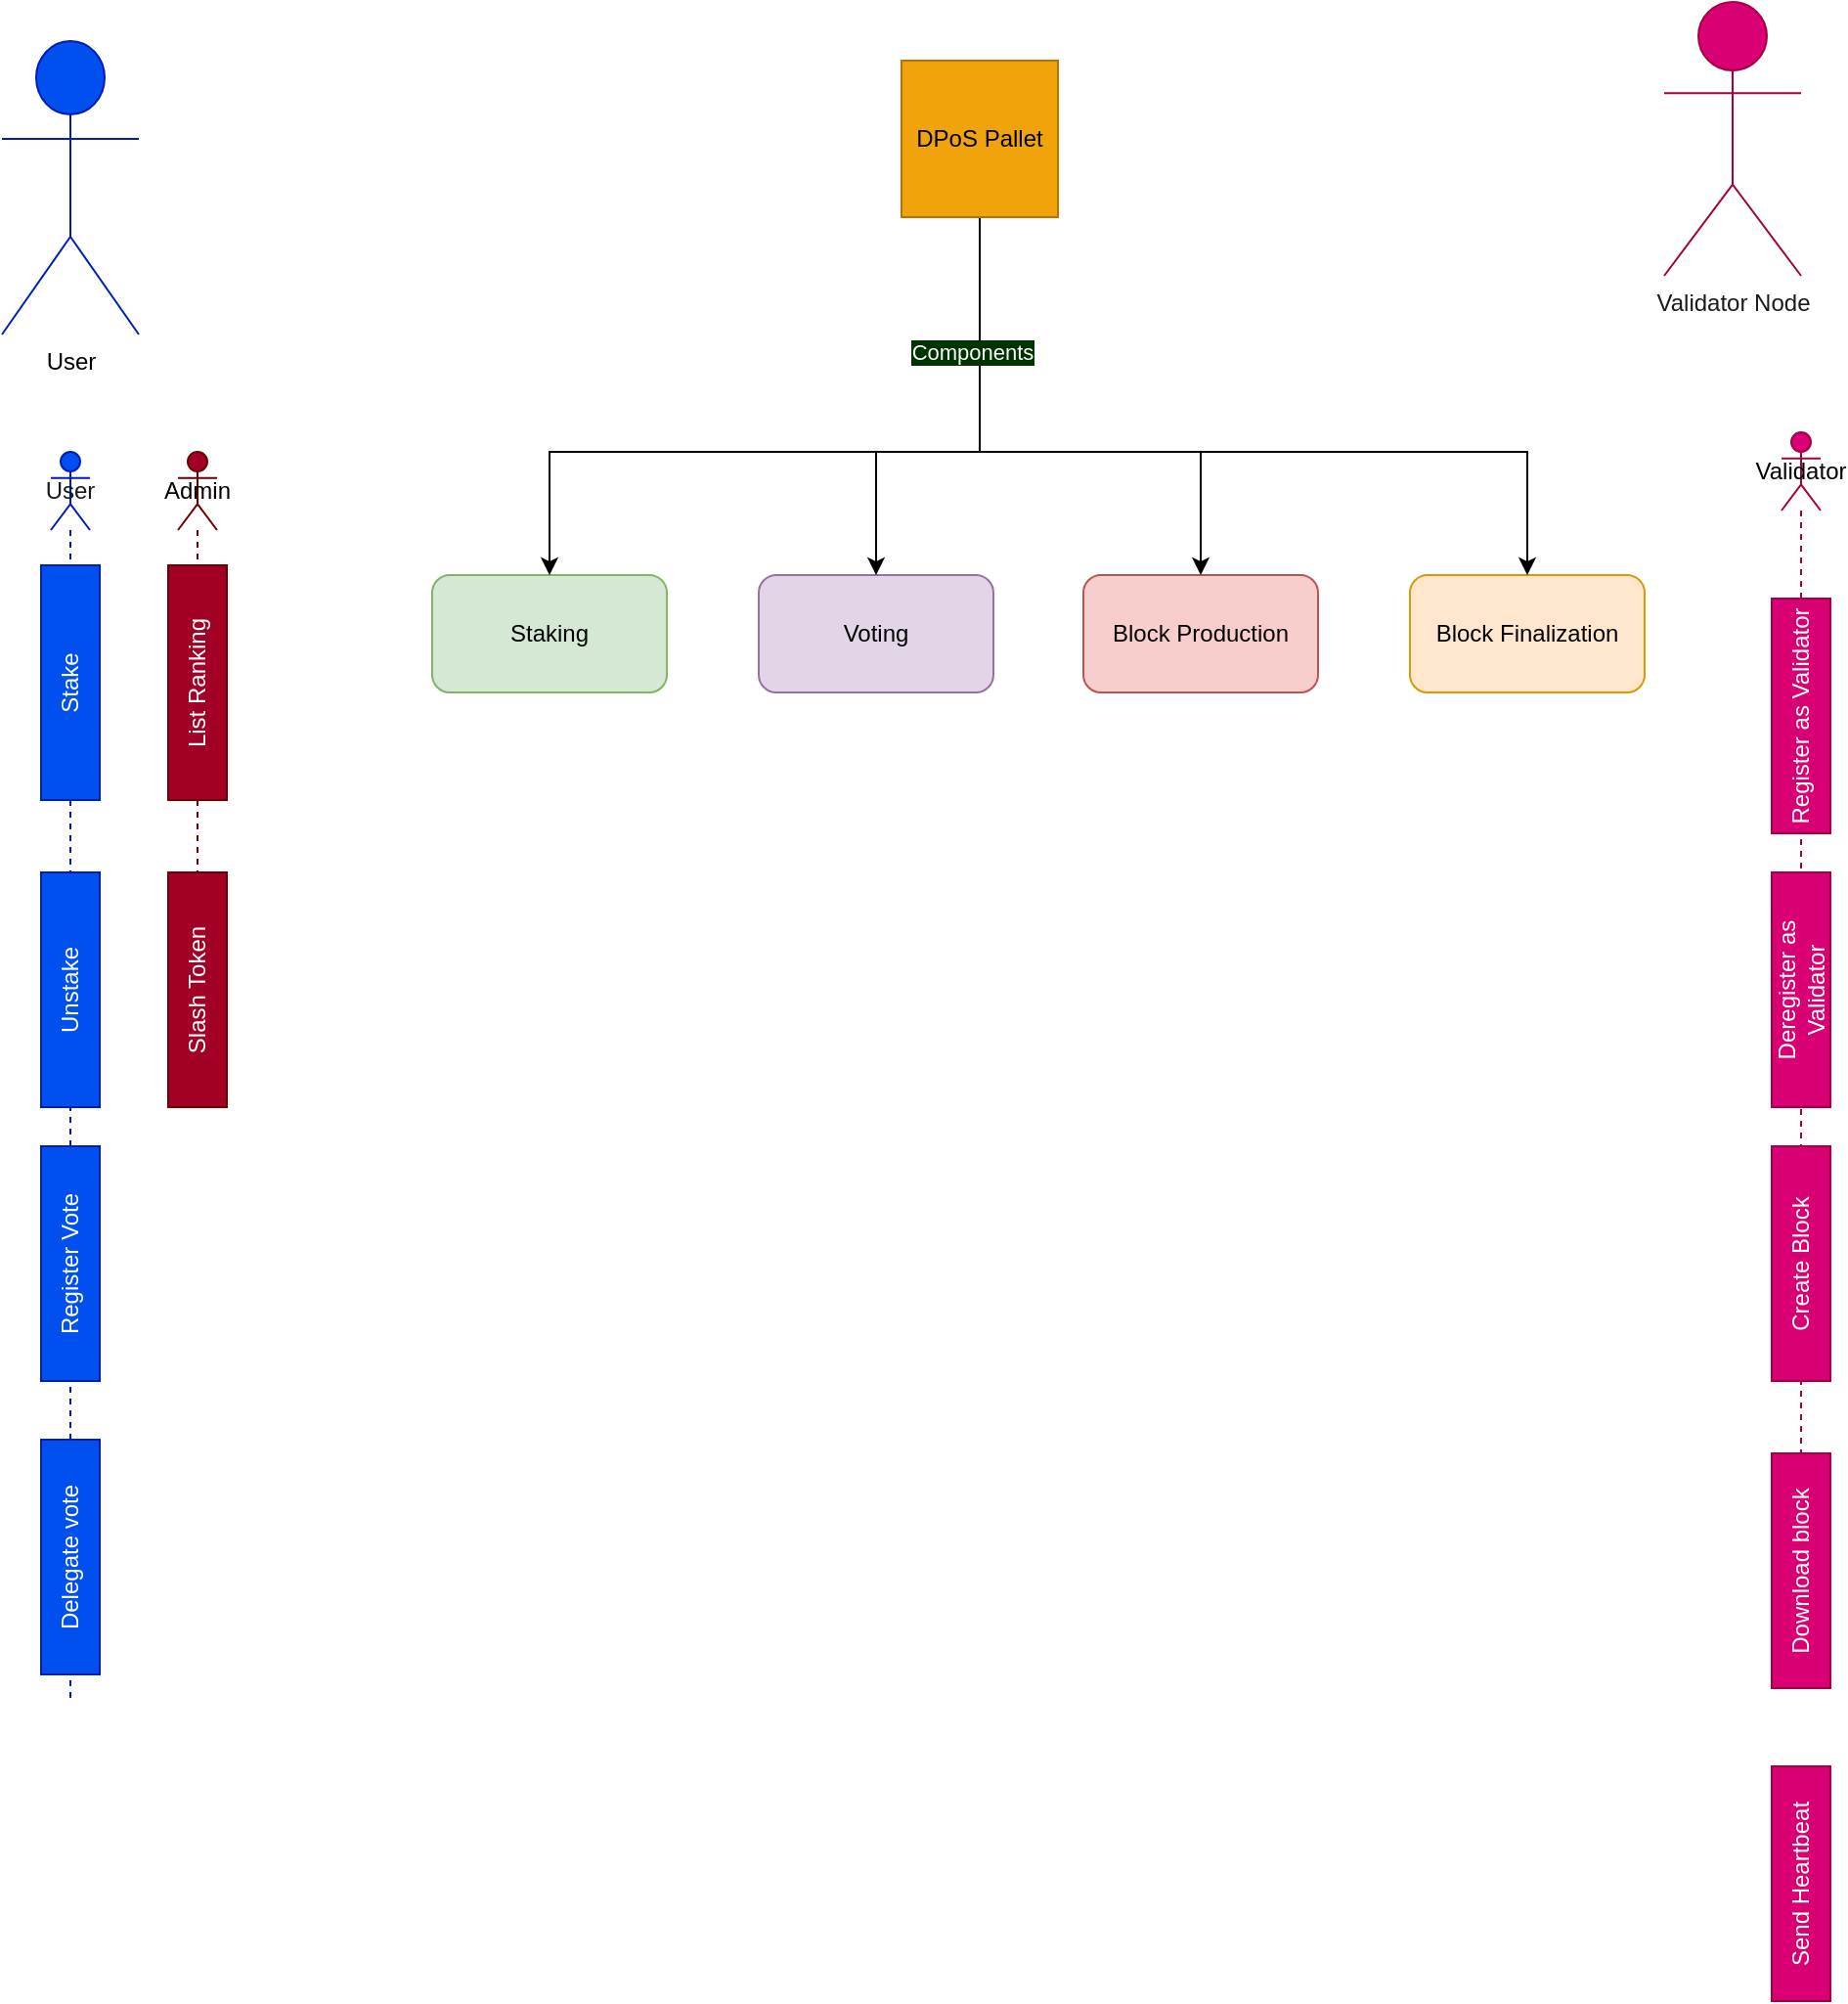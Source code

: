 <mxfile version="21.5.1" type="device">
  <diagram name="Page-1" id="Zr0wU2FDocy6qgyH3HSn">
    <mxGraphModel dx="1588" dy="1148" grid="1" gridSize="10" guides="1" tooltips="1" connect="1" arrows="1" fold="1" page="1" pageScale="1" pageWidth="827" pageHeight="1169" math="0" shadow="0">
      <root>
        <mxCell id="0" />
        <mxCell id="1" parent="0" />
        <mxCell id="6FU6-YDl-Zs46ZB_5kcG-58" value="Staking" style="rounded=1;whiteSpace=wrap;html=1;fillColor=#d5e8d4;strokeColor=#82b366;" parent="1" vertex="1">
          <mxGeometry x="515" y="323" width="120" height="60" as="geometry" />
        </mxCell>
        <mxCell id="6FU6-YDl-Zs46ZB_5kcG-59" value="Voting" style="rounded=1;whiteSpace=wrap;html=1;fillColor=#e1d5e7;strokeColor=#9673a6;" parent="1" vertex="1">
          <mxGeometry x="682" y="323" width="120" height="60" as="geometry" />
        </mxCell>
        <mxCell id="6FU6-YDl-Zs46ZB_5kcG-60" value="Block Production" style="rounded=1;whiteSpace=wrap;html=1;fillColor=#f8cecc;strokeColor=#b85450;" parent="1" vertex="1">
          <mxGeometry x="848" y="323" width="120" height="60" as="geometry" />
        </mxCell>
        <mxCell id="6FU6-YDl-Zs46ZB_5kcG-61" value="Block Finalization" style="rounded=1;whiteSpace=wrap;html=1;fillColor=#ffe6cc;strokeColor=#d79b00;" parent="1" vertex="1">
          <mxGeometry x="1015" y="323" width="120" height="60" as="geometry" />
        </mxCell>
        <mxCell id="6FU6-YDl-Zs46ZB_5kcG-62" value="&lt;font color=&quot;#000000&quot;&gt;User&lt;/font&gt;" style="shape=umlActor;verticalLabelPosition=bottom;verticalAlign=top;html=1;outlineConnect=0;fillColor=#0050ef;fontColor=#ffffff;strokeColor=#001DBC;" parent="1" vertex="1">
          <mxGeometry x="295" y="50" width="70" height="150" as="geometry" />
        </mxCell>
        <mxCell id="6FU6-YDl-Zs46ZB_5kcG-63" value="&lt;font color=&quot;#1a1a1a&quot;&gt;Validator Node&lt;/font&gt;" style="shape=umlActor;verticalLabelPosition=bottom;verticalAlign=top;html=1;outlineConnect=0;fillColor=#d80073;strokeColor=#A50040;fontColor=#ffffff;" parent="1" vertex="1">
          <mxGeometry x="1145" y="30" width="70" height="140" as="geometry" />
        </mxCell>
        <mxCell id="6FU6-YDl-Zs46ZB_5kcG-64" value="&lt;font color=&quot;#1a1a1a&quot;&gt;User&lt;/font&gt;" style="shape=umlLifeline;perimeter=lifelinePerimeter;whiteSpace=wrap;html=1;container=1;dropTarget=0;collapsible=0;recursiveResize=0;outlineConnect=0;portConstraint=eastwest;newEdgeStyle={&quot;edgeStyle&quot;:&quot;elbowEdgeStyle&quot;,&quot;elbow&quot;:&quot;vertical&quot;,&quot;curved&quot;:0,&quot;rounded&quot;:0};participant=umlActor;fillColor=#0050ef;strokeColor=#001DBC;fontColor=#ffffff;" parent="1" vertex="1">
          <mxGeometry x="320" y="260" width="20" height="640" as="geometry" />
        </mxCell>
        <mxCell id="6FU6-YDl-Zs46ZB_5kcG-65" value="Stake" style="rounded=0;whiteSpace=wrap;html=1;rotation=-90;fillColor=#0050ef;strokeColor=#001DBC;fontColor=#ffffff;" parent="1" vertex="1">
          <mxGeometry x="270.0" y="363" width="120" height="30" as="geometry" />
        </mxCell>
        <mxCell id="6FU6-YDl-Zs46ZB_5kcG-66" value="Unstake" style="rounded=0;whiteSpace=wrap;html=1;rotation=-90;fillColor=#0050ef;strokeColor=#001DBC;fontColor=#ffffff;" parent="1" vertex="1">
          <mxGeometry x="270.0" y="520" width="120" height="30" as="geometry" />
        </mxCell>
        <mxCell id="6FU6-YDl-Zs46ZB_5kcG-67" value="Register Vote" style="rounded=0;whiteSpace=wrap;html=1;rotation=-90;fillColor=#0050ef;strokeColor=#001DBC;fontColor=#ffffff;" parent="1" vertex="1">
          <mxGeometry x="270.0" y="660" width="120" height="30" as="geometry" />
        </mxCell>
        <mxCell id="6FU6-YDl-Zs46ZB_5kcG-68" value="Delegate vote" style="rounded=0;whiteSpace=wrap;html=1;rotation=-90;fillColor=#0050ef;strokeColor=#001DBC;fontColor=#ffffff;" parent="1" vertex="1">
          <mxGeometry x="270.0" y="810" width="120" height="30" as="geometry" />
        </mxCell>
        <mxCell id="6FU6-YDl-Zs46ZB_5kcG-69" value="&lt;font color=&quot;#000000&quot;&gt;Validator&lt;/font&gt;" style="shape=umlLifeline;perimeter=lifelinePerimeter;whiteSpace=wrap;html=1;container=1;dropTarget=0;collapsible=0;recursiveResize=0;outlineConnect=0;portConstraint=eastwest;newEdgeStyle={&quot;edgeStyle&quot;:&quot;elbowEdgeStyle&quot;,&quot;elbow&quot;:&quot;vertical&quot;,&quot;curved&quot;:0,&quot;rounded&quot;:0};participant=umlActor;fillColor=#d80073;strokeColor=#A50040;fontColor=#ffffff;" parent="1" vertex="1">
          <mxGeometry x="1205" y="250" width="20" height="640" as="geometry" />
        </mxCell>
        <mxCell id="6FU6-YDl-Zs46ZB_5kcG-70" value="Create Block" style="rounded=0;whiteSpace=wrap;html=1;rotation=-90;fillColor=#d80073;strokeColor=#A50040;fontColor=#ffffff;" parent="1" vertex="1">
          <mxGeometry x="1155.0" y="660" width="120" height="30" as="geometry" />
        </mxCell>
        <mxCell id="6FU6-YDl-Zs46ZB_5kcG-71" value="Download block" style="rounded=0;whiteSpace=wrap;html=1;rotation=-90;fillColor=#d80073;strokeColor=#A50040;fontColor=#ffffff;" parent="1" vertex="1">
          <mxGeometry x="1155.0" y="817" width="120" height="30" as="geometry" />
        </mxCell>
        <mxCell id="6FU6-YDl-Zs46ZB_5kcG-74" value="&lt;font color=&quot;#000000&quot;&gt;Admin&lt;/font&gt;" style="shape=umlLifeline;perimeter=lifelinePerimeter;whiteSpace=wrap;html=1;container=1;dropTarget=0;collapsible=0;recursiveResize=0;outlineConnect=0;portConstraint=eastwest;newEdgeStyle={&quot;edgeStyle&quot;:&quot;elbowEdgeStyle&quot;,&quot;elbow&quot;:&quot;vertical&quot;,&quot;curved&quot;:0,&quot;rounded&quot;:0};participant=umlActor;fillColor=#a20025;strokeColor=#6F0000;fontColor=#ffffff;" parent="1" vertex="1">
          <mxGeometry x="385.0" y="260" width="20" height="300" as="geometry" />
        </mxCell>
        <mxCell id="6FU6-YDl-Zs46ZB_5kcG-75" value="List Ranking" style="rounded=0;whiteSpace=wrap;html=1;rotation=-90;fillColor=#a20025;strokeColor=#6F0000;fontColor=#ffffff;" parent="1" vertex="1">
          <mxGeometry x="335.0" y="363" width="120" height="30" as="geometry" />
        </mxCell>
        <mxCell id="6FU6-YDl-Zs46ZB_5kcG-77" style="edgeStyle=orthogonalEdgeStyle;rounded=0;orthogonalLoop=1;jettySize=auto;html=1;entryX=0.5;entryY=0;entryDx=0;entryDy=0;" parent="1" source="6FU6-YDl-Zs46ZB_5kcG-76" target="6FU6-YDl-Zs46ZB_5kcG-58" edge="1">
          <mxGeometry relative="1" as="geometry">
            <Array as="points">
              <mxPoint x="795" y="260" />
              <mxPoint x="575" y="260" />
            </Array>
          </mxGeometry>
        </mxCell>
        <mxCell id="6FU6-YDl-Zs46ZB_5kcG-78" style="edgeStyle=orthogonalEdgeStyle;rounded=0;orthogonalLoop=1;jettySize=auto;html=1;entryX=0.5;entryY=0;entryDx=0;entryDy=0;" parent="1" source="6FU6-YDl-Zs46ZB_5kcG-76" target="6FU6-YDl-Zs46ZB_5kcG-59" edge="1">
          <mxGeometry relative="1" as="geometry">
            <Array as="points">
              <mxPoint x="795" y="260" />
              <mxPoint x="742" y="260" />
            </Array>
          </mxGeometry>
        </mxCell>
        <mxCell id="6FU6-YDl-Zs46ZB_5kcG-79" style="edgeStyle=orthogonalEdgeStyle;rounded=0;orthogonalLoop=1;jettySize=auto;html=1;entryX=0.5;entryY=0;entryDx=0;entryDy=0;" parent="1" source="6FU6-YDl-Zs46ZB_5kcG-76" target="6FU6-YDl-Zs46ZB_5kcG-60" edge="1">
          <mxGeometry relative="1" as="geometry">
            <Array as="points">
              <mxPoint x="795" y="260" />
              <mxPoint x="908" y="260" />
            </Array>
          </mxGeometry>
        </mxCell>
        <mxCell id="6FU6-YDl-Zs46ZB_5kcG-80" style="edgeStyle=orthogonalEdgeStyle;rounded=0;orthogonalLoop=1;jettySize=auto;html=1;" parent="1" source="6FU6-YDl-Zs46ZB_5kcG-76" target="6FU6-YDl-Zs46ZB_5kcG-61" edge="1">
          <mxGeometry relative="1" as="geometry">
            <Array as="points">
              <mxPoint x="795" y="260" />
              <mxPoint x="1075" y="260" />
            </Array>
          </mxGeometry>
        </mxCell>
        <mxCell id="6FU6-YDl-Zs46ZB_5kcG-81" value="&lt;span style=&quot;&quot;&gt;Components&lt;/span&gt;" style="edgeLabel;html=1;align=center;verticalAlign=middle;resizable=0;points=[];fontColor=#FFFFFF;labelBackgroundColor=#003300;" parent="6FU6-YDl-Zs46ZB_5kcG-80" vertex="1" connectable="0">
          <mxGeometry x="-0.705" y="-4" relative="1" as="geometry">
            <mxPoint as="offset" />
          </mxGeometry>
        </mxCell>
        <mxCell id="6FU6-YDl-Zs46ZB_5kcG-76" value="DPoS Pallet" style="whiteSpace=wrap;html=1;aspect=fixed;fillColor=#f0a30a;fontColor=#000000;strokeColor=#BD7000;" parent="1" vertex="1">
          <mxGeometry x="755" y="60" width="80" height="80" as="geometry" />
        </mxCell>
        <mxCell id="6FU6-YDl-Zs46ZB_5kcG-82" value="Slash Token" style="rounded=0;whiteSpace=wrap;html=1;rotation=-90;fillColor=#a20025;strokeColor=#6F0000;fontColor=#ffffff;" parent="1" vertex="1">
          <mxGeometry x="335.0" y="520" width="120" height="30" as="geometry" />
        </mxCell>
        <mxCell id="g1pHGlpZuCOGo1BOzuuz-2" value="Send Heartbeat" style="rounded=0;whiteSpace=wrap;html=1;rotation=-90;fillColor=#d80073;strokeColor=#A50040;fontColor=#ffffff;" vertex="1" parent="1">
          <mxGeometry x="1155.0" y="977" width="120" height="30" as="geometry" />
        </mxCell>
        <mxCell id="g1pHGlpZuCOGo1BOzuuz-3" value="Register as Validator" style="rounded=0;whiteSpace=wrap;html=1;rotation=-90;fillColor=#d80073;strokeColor=#A50040;fontColor=#ffffff;" vertex="1" parent="1">
          <mxGeometry x="1155.0" y="380" width="120" height="30" as="geometry" />
        </mxCell>
        <mxCell id="g1pHGlpZuCOGo1BOzuuz-4" value="Deregister as Validator" style="rounded=0;whiteSpace=wrap;html=1;rotation=-90;fillColor=#d80073;strokeColor=#A50040;fontColor=#ffffff;" vertex="1" parent="1">
          <mxGeometry x="1155.0" y="520" width="120" height="30" as="geometry" />
        </mxCell>
      </root>
    </mxGraphModel>
  </diagram>
</mxfile>
